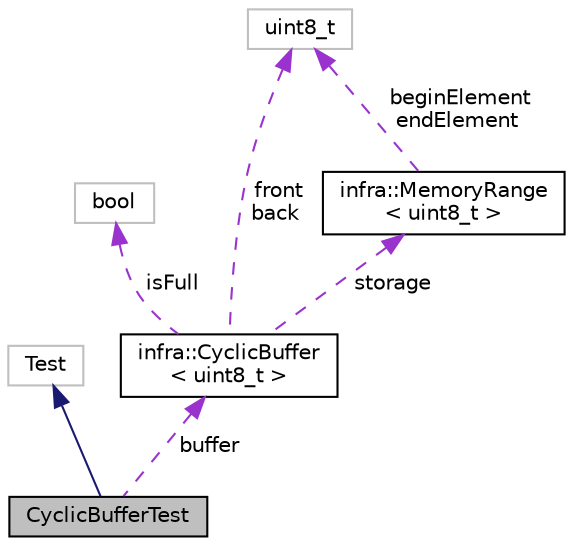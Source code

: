 digraph "CyclicBufferTest"
{
 // INTERACTIVE_SVG=YES
  edge [fontname="Helvetica",fontsize="10",labelfontname="Helvetica",labelfontsize="10"];
  node [fontname="Helvetica",fontsize="10",shape=record];
  Node2 [label="CyclicBufferTest",height=0.2,width=0.4,color="black", fillcolor="grey75", style="filled", fontcolor="black"];
  Node3 -> Node2 [dir="back",color="midnightblue",fontsize="10",style="solid",fontname="Helvetica"];
  Node3 [label="Test",height=0.2,width=0.4,color="grey75", fillcolor="white", style="filled"];
  Node4 -> Node2 [dir="back",color="darkorchid3",fontsize="10",style="dashed",label=" buffer" ,fontname="Helvetica"];
  Node4 [label="infra::CyclicBuffer\l\< uint8_t \>",height=0.2,width=0.4,color="black", fillcolor="white", style="filled",URL="$d0/dd8/classinfra_1_1_cyclic_buffer.html"];
  Node5 -> Node4 [dir="back",color="darkorchid3",fontsize="10",style="dashed",label=" isFull" ,fontname="Helvetica"];
  Node5 [label="bool",height=0.2,width=0.4,color="grey75", fillcolor="white", style="filled"];
  Node6 -> Node4 [dir="back",color="darkorchid3",fontsize="10",style="dashed",label=" front\nback" ,fontname="Helvetica"];
  Node6 [label="uint8_t",height=0.2,width=0.4,color="grey75", fillcolor="white", style="filled"];
  Node7 -> Node4 [dir="back",color="darkorchid3",fontsize="10",style="dashed",label=" storage" ,fontname="Helvetica"];
  Node7 [label="infra::MemoryRange\l\< uint8_t \>",height=0.2,width=0.4,color="black", fillcolor="white", style="filled",URL="$d0/d6d/classinfra_1_1_memory_range.html"];
  Node6 -> Node7 [dir="back",color="darkorchid3",fontsize="10",style="dashed",label=" beginElement\nendElement" ,fontname="Helvetica"];
}
